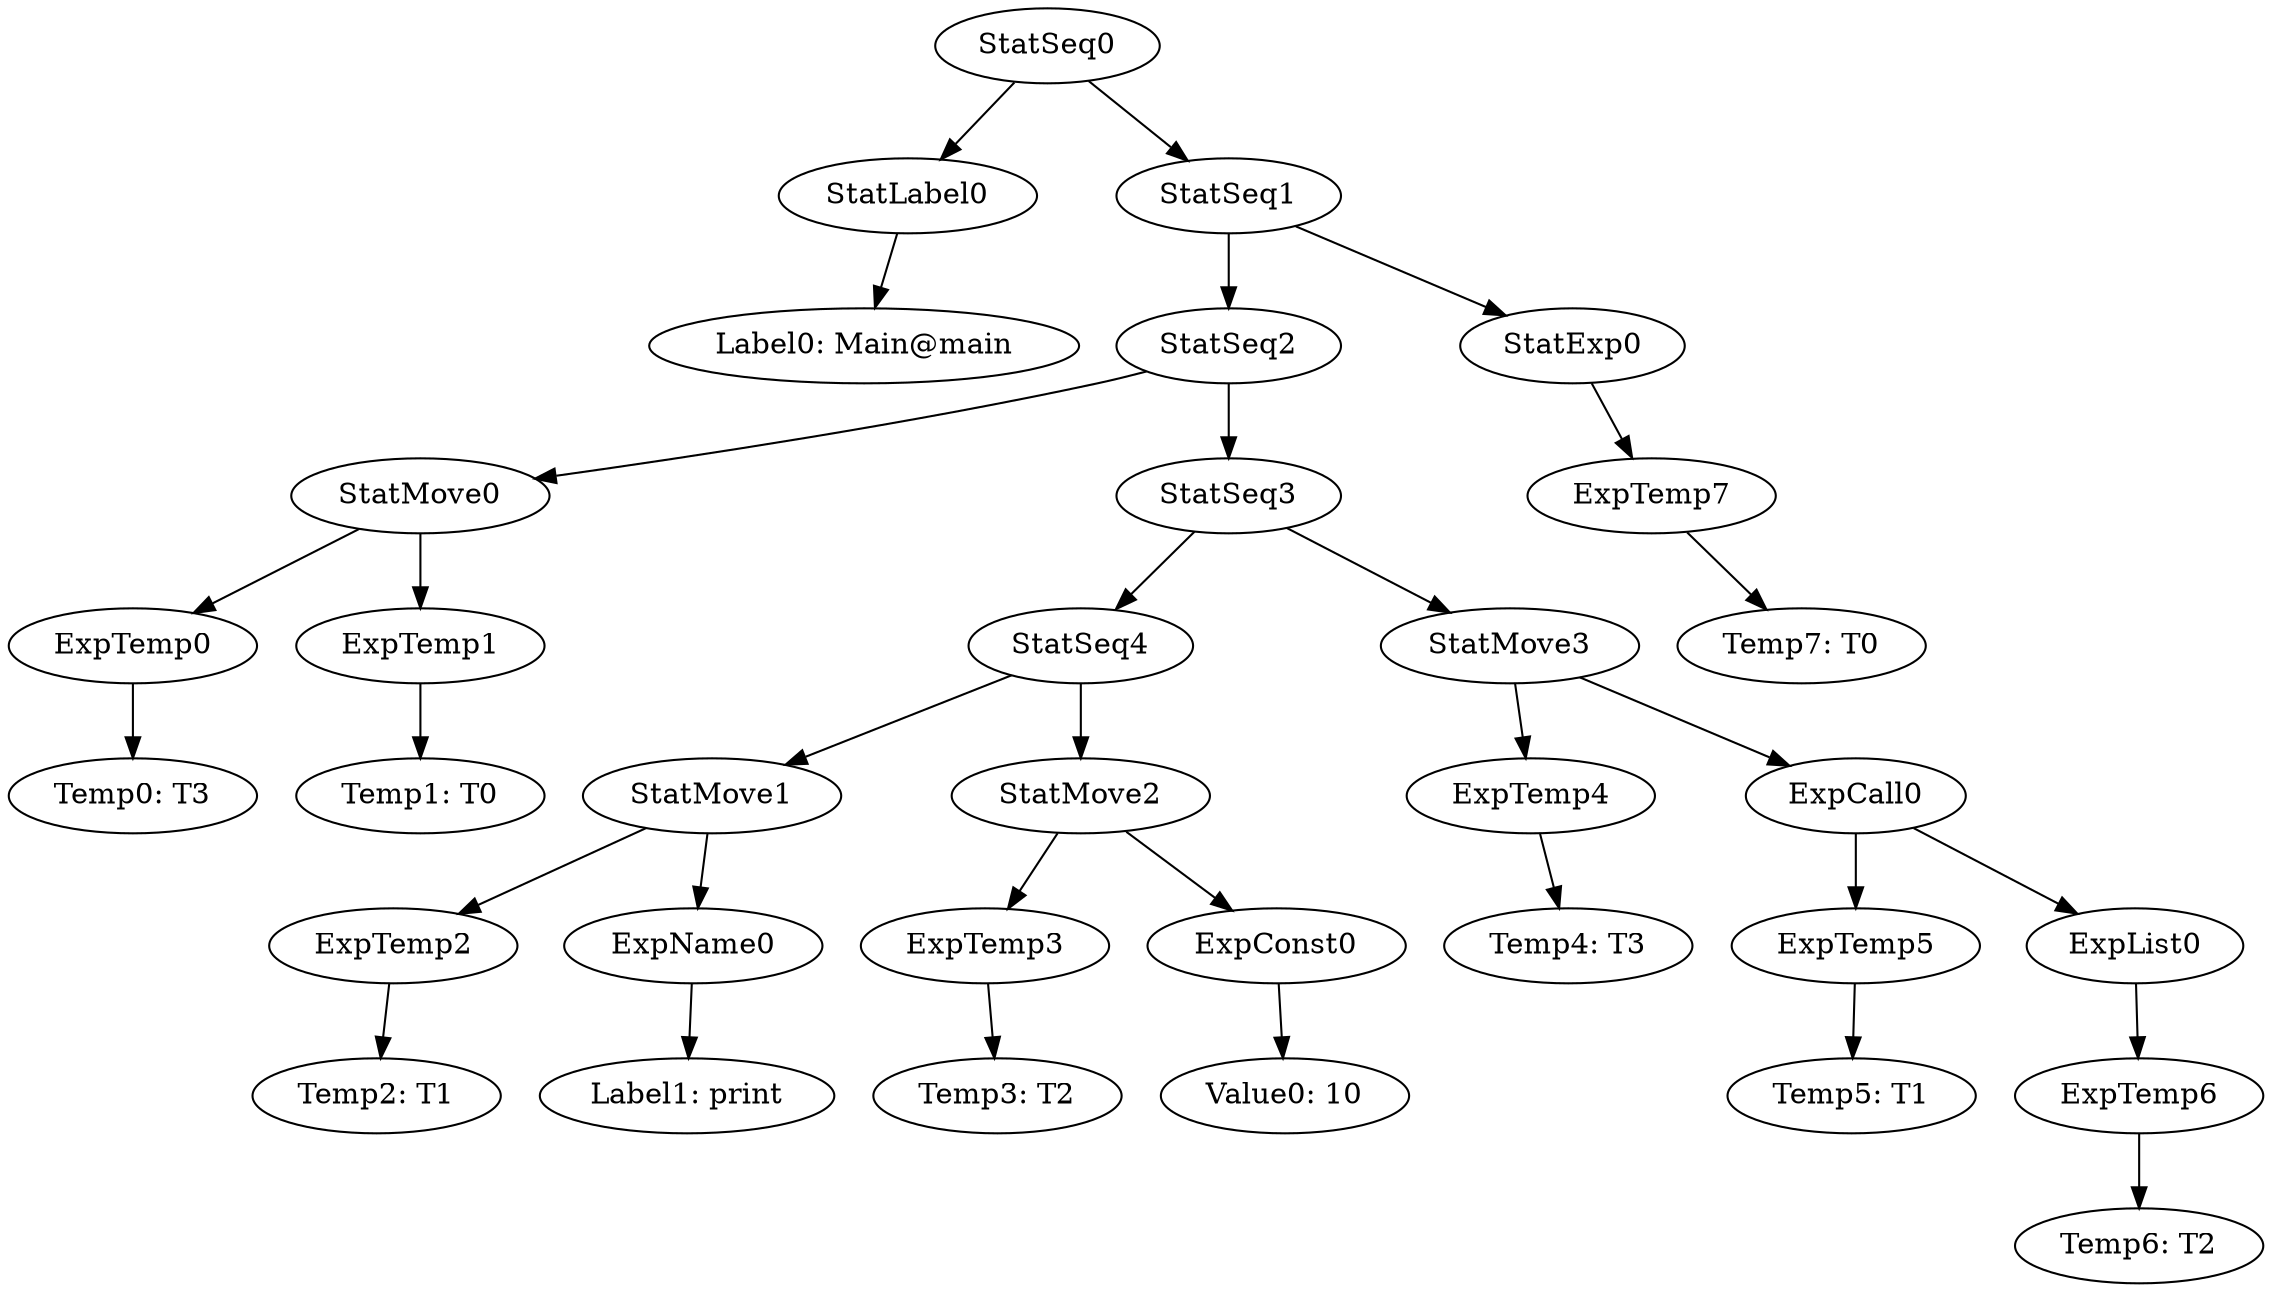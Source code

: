 digraph {
	ordering = out;
	StatExp0 -> ExpTemp7;
	ExpName0 -> "Label1: print";
	StatMove1 -> ExpTemp2;
	StatMove1 -> ExpName0;
	StatSeq2 -> StatMove0;
	StatSeq2 -> StatSeq3;
	StatMove0 -> ExpTemp0;
	StatMove0 -> ExpTemp1;
	StatSeq3 -> StatSeq4;
	StatSeq3 -> StatMove3;
	ExpTemp2 -> "Temp2: T1";
	StatMove2 -> ExpTemp3;
	StatMove2 -> ExpConst0;
	StatLabel0 -> "Label0: Main@main";
	ExpTemp3 -> "Temp3: T2";
	ExpTemp0 -> "Temp0: T3";
	ExpConst0 -> "Value0: 10";
	ExpTemp7 -> "Temp7: T0";
	ExpTemp4 -> "Temp4: T3";
	StatSeq4 -> StatMove1;
	StatSeq4 -> StatMove2;
	ExpCall0 -> ExpTemp5;
	ExpCall0 -> ExpList0;
	StatSeq1 -> StatSeq2;
	StatSeq1 -> StatExp0;
	StatMove3 -> ExpTemp4;
	StatMove3 -> ExpCall0;
	ExpTemp1 -> "Temp1: T0";
	StatSeq0 -> StatLabel0;
	StatSeq0 -> StatSeq1;
	ExpTemp5 -> "Temp5: T1";
	ExpTemp6 -> "Temp6: T2";
	ExpList0 -> ExpTemp6;
}

